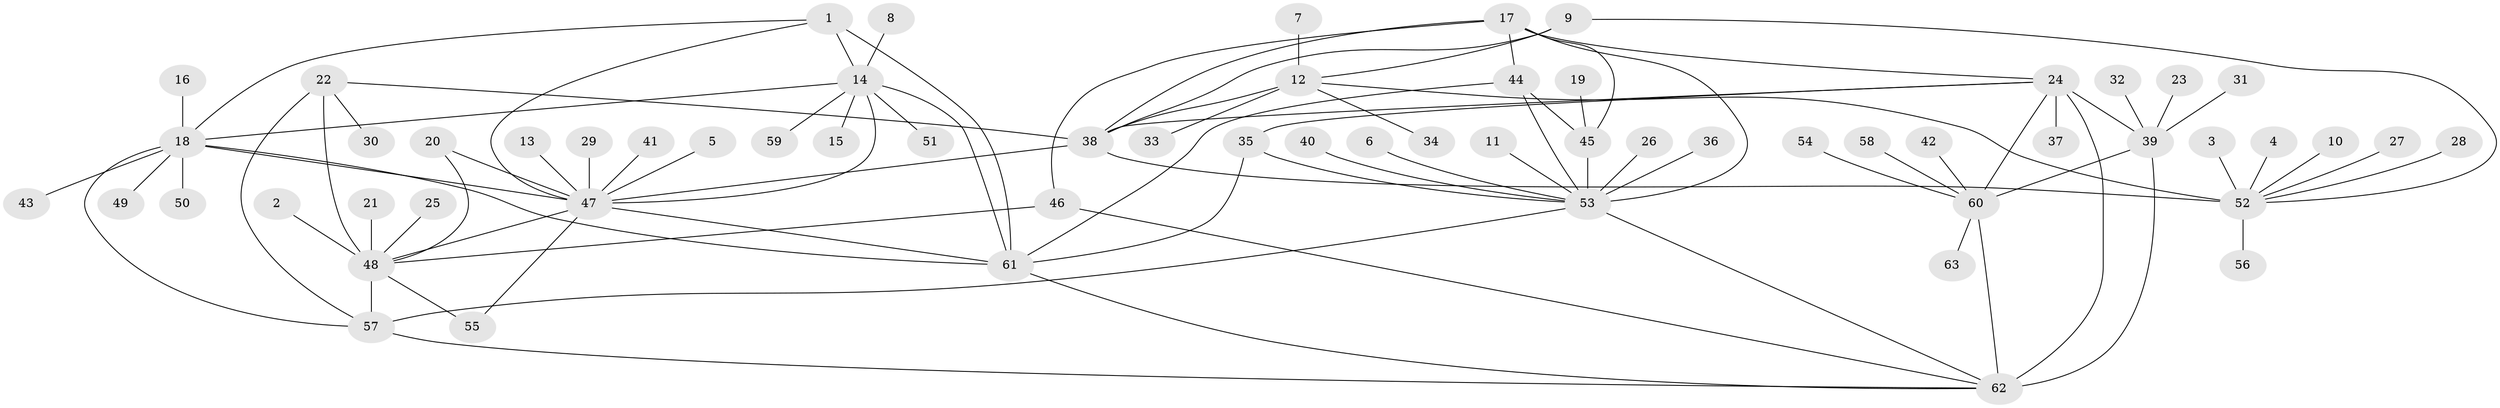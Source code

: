 // original degree distribution, {15: 0.007936507936507936, 12: 0.015873015873015872, 7: 0.031746031746031744, 8: 0.06349206349206349, 5: 0.007936507936507936, 11: 0.015873015873015872, 6: 0.031746031746031744, 9: 0.03968253968253968, 10: 0.015873015873015872, 13: 0.007936507936507936, 2: 0.15079365079365079, 3: 0.023809523809523808, 1: 0.5793650793650794, 4: 0.007936507936507936}
// Generated by graph-tools (version 1.1) at 2025/02/03/09/25 03:02:35]
// undirected, 63 vertices, 92 edges
graph export_dot {
graph [start="1"]
  node [color=gray90,style=filled];
  1;
  2;
  3;
  4;
  5;
  6;
  7;
  8;
  9;
  10;
  11;
  12;
  13;
  14;
  15;
  16;
  17;
  18;
  19;
  20;
  21;
  22;
  23;
  24;
  25;
  26;
  27;
  28;
  29;
  30;
  31;
  32;
  33;
  34;
  35;
  36;
  37;
  38;
  39;
  40;
  41;
  42;
  43;
  44;
  45;
  46;
  47;
  48;
  49;
  50;
  51;
  52;
  53;
  54;
  55;
  56;
  57;
  58;
  59;
  60;
  61;
  62;
  63;
  1 -- 14 [weight=2.0];
  1 -- 18 [weight=1.0];
  1 -- 47 [weight=1.0];
  1 -- 61 [weight=1.0];
  2 -- 48 [weight=1.0];
  3 -- 52 [weight=1.0];
  4 -- 52 [weight=1.0];
  5 -- 47 [weight=1.0];
  6 -- 53 [weight=1.0];
  7 -- 12 [weight=1.0];
  8 -- 14 [weight=1.0];
  9 -- 12 [weight=2.0];
  9 -- 38 [weight=2.0];
  9 -- 52 [weight=1.0];
  10 -- 52 [weight=1.0];
  11 -- 53 [weight=1.0];
  12 -- 33 [weight=1.0];
  12 -- 34 [weight=1.0];
  12 -- 38 [weight=4.0];
  12 -- 52 [weight=2.0];
  13 -- 47 [weight=1.0];
  14 -- 15 [weight=1.0];
  14 -- 18 [weight=2.0];
  14 -- 47 [weight=2.0];
  14 -- 51 [weight=1.0];
  14 -- 59 [weight=1.0];
  14 -- 61 [weight=2.0];
  16 -- 18 [weight=1.0];
  17 -- 24 [weight=1.0];
  17 -- 38 [weight=2.0];
  17 -- 44 [weight=1.0];
  17 -- 45 [weight=1.0];
  17 -- 46 [weight=1.0];
  17 -- 53 [weight=3.0];
  18 -- 43 [weight=1.0];
  18 -- 47 [weight=1.0];
  18 -- 49 [weight=1.0];
  18 -- 50 [weight=1.0];
  18 -- 57 [weight=1.0];
  18 -- 61 [weight=1.0];
  19 -- 45 [weight=1.0];
  20 -- 47 [weight=1.0];
  20 -- 48 [weight=1.0];
  21 -- 48 [weight=1.0];
  22 -- 30 [weight=1.0];
  22 -- 38 [weight=1.0];
  22 -- 48 [weight=4.0];
  22 -- 57 [weight=1.0];
  23 -- 39 [weight=1.0];
  24 -- 35 [weight=1.0];
  24 -- 37 [weight=1.0];
  24 -- 38 [weight=1.0];
  24 -- 39 [weight=4.0];
  24 -- 60 [weight=2.0];
  24 -- 62 [weight=2.0];
  25 -- 48 [weight=1.0];
  26 -- 53 [weight=1.0];
  27 -- 52 [weight=1.0];
  28 -- 52 [weight=1.0];
  29 -- 47 [weight=1.0];
  31 -- 39 [weight=1.0];
  32 -- 39 [weight=1.0];
  35 -- 53 [weight=1.0];
  35 -- 61 [weight=1.0];
  36 -- 53 [weight=1.0];
  38 -- 47 [weight=1.0];
  38 -- 52 [weight=2.0];
  39 -- 60 [weight=2.0];
  39 -- 62 [weight=2.0];
  40 -- 53 [weight=1.0];
  41 -- 47 [weight=1.0];
  42 -- 60 [weight=1.0];
  44 -- 45 [weight=1.0];
  44 -- 53 [weight=3.0];
  44 -- 61 [weight=2.0];
  45 -- 53 [weight=3.0];
  46 -- 48 [weight=1.0];
  46 -- 62 [weight=1.0];
  47 -- 48 [weight=1.0];
  47 -- 55 [weight=1.0];
  47 -- 61 [weight=1.0];
  48 -- 55 [weight=1.0];
  48 -- 57 [weight=4.0];
  52 -- 56 [weight=1.0];
  53 -- 57 [weight=1.0];
  53 -- 62 [weight=1.0];
  54 -- 60 [weight=1.0];
  57 -- 62 [weight=1.0];
  58 -- 60 [weight=1.0];
  60 -- 62 [weight=1.0];
  60 -- 63 [weight=1.0];
  61 -- 62 [weight=1.0];
}
